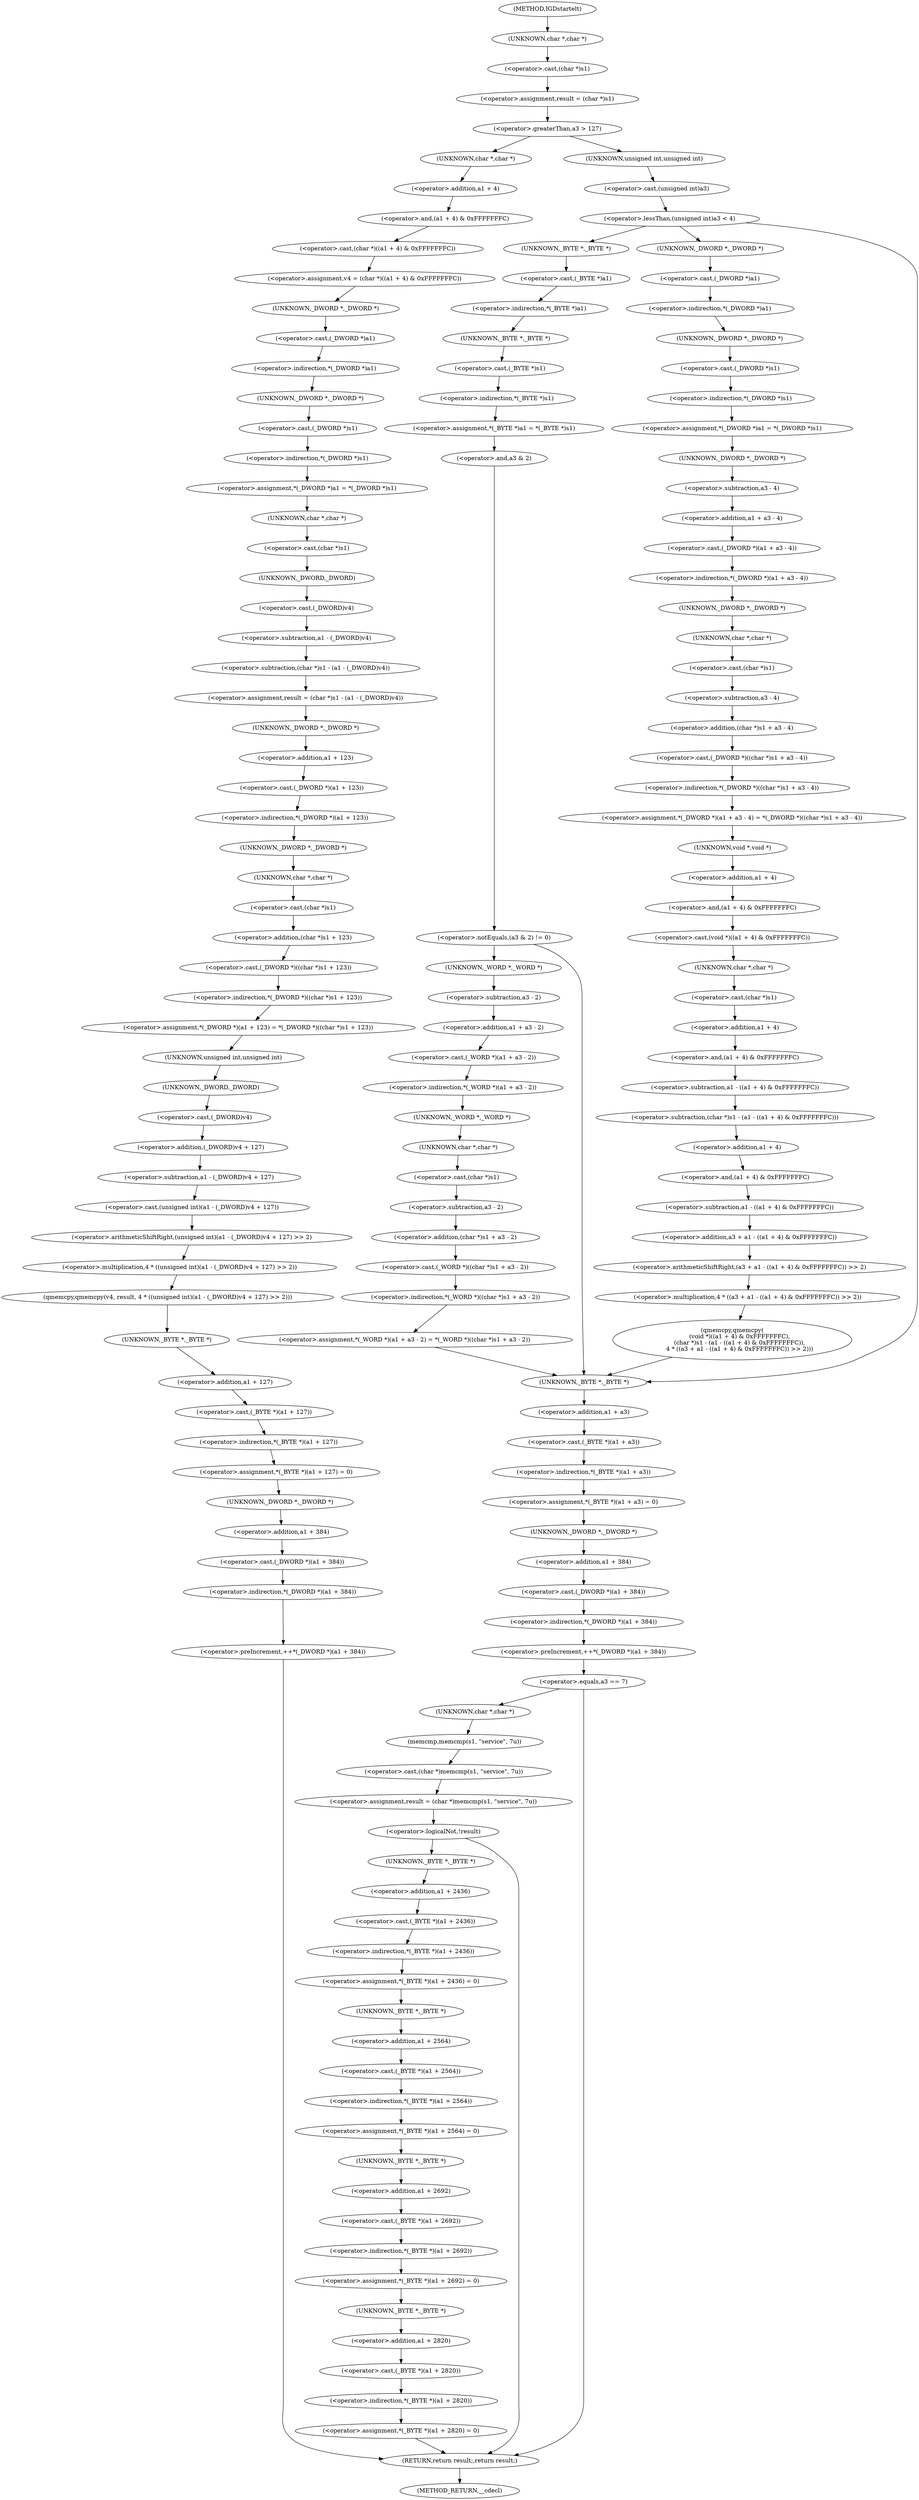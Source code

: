 digraph IGDstartelt {  
"1000110" [label = "(<operator>.assignment,result = (char *)s1)" ]
"1000112" [label = "(<operator>.cast,(char *)s1)" ]
"1000113" [label = "(UNKNOWN,char *,char *)" ]
"1000116" [label = "(<operator>.greaterThan,a3 > 127)" ]
"1000120" [label = "(<operator>.assignment,v4 = (char *)((a1 + 4) & 0xFFFFFFFC))" ]
"1000122" [label = "(<operator>.cast,(char *)((a1 + 4) & 0xFFFFFFFC))" ]
"1000123" [label = "(UNKNOWN,char *,char *)" ]
"1000124" [label = "(<operator>.and,(a1 + 4) & 0xFFFFFFFC)" ]
"1000125" [label = "(<operator>.addition,a1 + 4)" ]
"1000129" [label = "(<operator>.assignment,*(_DWORD *)a1 = *(_DWORD *)s1)" ]
"1000130" [label = "(<operator>.indirection,*(_DWORD *)a1)" ]
"1000131" [label = "(<operator>.cast,(_DWORD *)a1)" ]
"1000132" [label = "(UNKNOWN,_DWORD *,_DWORD *)" ]
"1000134" [label = "(<operator>.indirection,*(_DWORD *)s1)" ]
"1000135" [label = "(<operator>.cast,(_DWORD *)s1)" ]
"1000136" [label = "(UNKNOWN,_DWORD *,_DWORD *)" ]
"1000138" [label = "(<operator>.assignment,result = (char *)s1 - (a1 - (_DWORD)v4))" ]
"1000140" [label = "(<operator>.subtraction,(char *)s1 - (a1 - (_DWORD)v4))" ]
"1000141" [label = "(<operator>.cast,(char *)s1)" ]
"1000142" [label = "(UNKNOWN,char *,char *)" ]
"1000144" [label = "(<operator>.subtraction,a1 - (_DWORD)v4)" ]
"1000146" [label = "(<operator>.cast,(_DWORD)v4)" ]
"1000147" [label = "(UNKNOWN,_DWORD,_DWORD)" ]
"1000149" [label = "(<operator>.assignment,*(_DWORD *)(a1 + 123) = *(_DWORD *)((char *)s1 + 123))" ]
"1000150" [label = "(<operator>.indirection,*(_DWORD *)(a1 + 123))" ]
"1000151" [label = "(<operator>.cast,(_DWORD *)(a1 + 123))" ]
"1000152" [label = "(UNKNOWN,_DWORD *,_DWORD *)" ]
"1000153" [label = "(<operator>.addition,a1 + 123)" ]
"1000156" [label = "(<operator>.indirection,*(_DWORD *)((char *)s1 + 123))" ]
"1000157" [label = "(<operator>.cast,(_DWORD *)((char *)s1 + 123))" ]
"1000158" [label = "(UNKNOWN,_DWORD *,_DWORD *)" ]
"1000159" [label = "(<operator>.addition,(char *)s1 + 123)" ]
"1000160" [label = "(<operator>.cast,(char *)s1)" ]
"1000161" [label = "(UNKNOWN,char *,char *)" ]
"1000164" [label = "(qmemcpy,qmemcpy(v4, result, 4 * ((unsigned int)(a1 - (_DWORD)v4 + 127) >> 2)))" ]
"1000167" [label = "(<operator>.multiplication,4 * ((unsigned int)(a1 - (_DWORD)v4 + 127) >> 2))" ]
"1000169" [label = "(<operator>.arithmeticShiftRight,(unsigned int)(a1 - (_DWORD)v4 + 127) >> 2)" ]
"1000170" [label = "(<operator>.cast,(unsigned int)(a1 - (_DWORD)v4 + 127))" ]
"1000171" [label = "(UNKNOWN,unsigned int,unsigned int)" ]
"1000172" [label = "(<operator>.subtraction,a1 - (_DWORD)v4 + 127)" ]
"1000174" [label = "(<operator>.addition,(_DWORD)v4 + 127)" ]
"1000175" [label = "(<operator>.cast,(_DWORD)v4)" ]
"1000176" [label = "(UNKNOWN,_DWORD,_DWORD)" ]
"1000180" [label = "(<operator>.assignment,*(_BYTE *)(a1 + 127) = 0)" ]
"1000181" [label = "(<operator>.indirection,*(_BYTE *)(a1 + 127))" ]
"1000182" [label = "(<operator>.cast,(_BYTE *)(a1 + 127))" ]
"1000183" [label = "(UNKNOWN,_BYTE *,_BYTE *)" ]
"1000184" [label = "(<operator>.addition,a1 + 127)" ]
"1000188" [label = "(<operator>.preIncrement,++*(_DWORD *)(a1 + 384))" ]
"1000189" [label = "(<operator>.indirection,*(_DWORD *)(a1 + 384))" ]
"1000190" [label = "(<operator>.cast,(_DWORD *)(a1 + 384))" ]
"1000191" [label = "(UNKNOWN,_DWORD *,_DWORD *)" ]
"1000192" [label = "(<operator>.addition,a1 + 384)" ]
"1000198" [label = "(<operator>.lessThan,(unsigned int)a3 < 4)" ]
"1000199" [label = "(<operator>.cast,(unsigned int)a3)" ]
"1000200" [label = "(UNKNOWN,unsigned int,unsigned int)" ]
"1000207" [label = "(<operator>.assignment,*(_BYTE *)a1 = *(_BYTE *)s1)" ]
"1000208" [label = "(<operator>.indirection,*(_BYTE *)a1)" ]
"1000209" [label = "(<operator>.cast,(_BYTE *)a1)" ]
"1000210" [label = "(UNKNOWN,_BYTE *,_BYTE *)" ]
"1000212" [label = "(<operator>.indirection,*(_BYTE *)s1)" ]
"1000213" [label = "(<operator>.cast,(_BYTE *)s1)" ]
"1000214" [label = "(UNKNOWN,_BYTE *,_BYTE *)" ]
"1000217" [label = "(<operator>.notEquals,(a3 & 2) != 0)" ]
"1000218" [label = "(<operator>.and,a3 & 2)" ]
"1000222" [label = "(<operator>.assignment,*(_WORD *)(a1 + a3 - 2) = *(_WORD *)((char *)s1 + a3 - 2))" ]
"1000223" [label = "(<operator>.indirection,*(_WORD *)(a1 + a3 - 2))" ]
"1000224" [label = "(<operator>.cast,(_WORD *)(a1 + a3 - 2))" ]
"1000225" [label = "(UNKNOWN,_WORD *,_WORD *)" ]
"1000226" [label = "(<operator>.addition,a1 + a3 - 2)" ]
"1000228" [label = "(<operator>.subtraction,a3 - 2)" ]
"1000231" [label = "(<operator>.indirection,*(_WORD *)((char *)s1 + a3 - 2))" ]
"1000232" [label = "(<operator>.cast,(_WORD *)((char *)s1 + a3 - 2))" ]
"1000233" [label = "(UNKNOWN,_WORD *,_WORD *)" ]
"1000234" [label = "(<operator>.addition,(char *)s1 + a3 - 2)" ]
"1000235" [label = "(<operator>.cast,(char *)s1)" ]
"1000236" [label = "(UNKNOWN,char *,char *)" ]
"1000238" [label = "(<operator>.subtraction,a3 - 2)" ]
"1000243" [label = "(<operator>.assignment,*(_DWORD *)a1 = *(_DWORD *)s1)" ]
"1000244" [label = "(<operator>.indirection,*(_DWORD *)a1)" ]
"1000245" [label = "(<operator>.cast,(_DWORD *)a1)" ]
"1000246" [label = "(UNKNOWN,_DWORD *,_DWORD *)" ]
"1000248" [label = "(<operator>.indirection,*(_DWORD *)s1)" ]
"1000249" [label = "(<operator>.cast,(_DWORD *)s1)" ]
"1000250" [label = "(UNKNOWN,_DWORD *,_DWORD *)" ]
"1000252" [label = "(<operator>.assignment,*(_DWORD *)(a1 + a3 - 4) = *(_DWORD *)((char *)s1 + a3 - 4))" ]
"1000253" [label = "(<operator>.indirection,*(_DWORD *)(a1 + a3 - 4))" ]
"1000254" [label = "(<operator>.cast,(_DWORD *)(a1 + a3 - 4))" ]
"1000255" [label = "(UNKNOWN,_DWORD *,_DWORD *)" ]
"1000256" [label = "(<operator>.addition,a1 + a3 - 4)" ]
"1000258" [label = "(<operator>.subtraction,a3 - 4)" ]
"1000261" [label = "(<operator>.indirection,*(_DWORD *)((char *)s1 + a3 - 4))" ]
"1000262" [label = "(<operator>.cast,(_DWORD *)((char *)s1 + a3 - 4))" ]
"1000263" [label = "(UNKNOWN,_DWORD *,_DWORD *)" ]
"1000264" [label = "(<operator>.addition,(char *)s1 + a3 - 4)" ]
"1000265" [label = "(<operator>.cast,(char *)s1)" ]
"1000266" [label = "(UNKNOWN,char *,char *)" ]
"1000268" [label = "(<operator>.subtraction,a3 - 4)" ]
"1000271" [label = "(qmemcpy,qmemcpy(\n        (void *)((a1 + 4) & 0xFFFFFFFC),\n        (char *)s1 - (a1 - ((a1 + 4) & 0xFFFFFFFC)),\n        4 * ((a3 + a1 - ((a1 + 4) & 0xFFFFFFFC)) >> 2)))" ]
"1000272" [label = "(<operator>.cast,(void *)((a1 + 4) & 0xFFFFFFFC))" ]
"1000273" [label = "(UNKNOWN,void *,void *)" ]
"1000274" [label = "(<operator>.and,(a1 + 4) & 0xFFFFFFFC)" ]
"1000275" [label = "(<operator>.addition,a1 + 4)" ]
"1000279" [label = "(<operator>.subtraction,(char *)s1 - (a1 - ((a1 + 4) & 0xFFFFFFFC)))" ]
"1000280" [label = "(<operator>.cast,(char *)s1)" ]
"1000281" [label = "(UNKNOWN,char *,char *)" ]
"1000283" [label = "(<operator>.subtraction,a1 - ((a1 + 4) & 0xFFFFFFFC))" ]
"1000285" [label = "(<operator>.and,(a1 + 4) & 0xFFFFFFFC)" ]
"1000286" [label = "(<operator>.addition,a1 + 4)" ]
"1000290" [label = "(<operator>.multiplication,4 * ((a3 + a1 - ((a1 + 4) & 0xFFFFFFFC)) >> 2))" ]
"1000292" [label = "(<operator>.arithmeticShiftRight,(a3 + a1 - ((a1 + 4) & 0xFFFFFFFC)) >> 2)" ]
"1000293" [label = "(<operator>.addition,a3 + a1 - ((a1 + 4) & 0xFFFFFFFC))" ]
"1000295" [label = "(<operator>.subtraction,a1 - ((a1 + 4) & 0xFFFFFFFC))" ]
"1000297" [label = "(<operator>.and,(a1 + 4) & 0xFFFFFFFC)" ]
"1000298" [label = "(<operator>.addition,a1 + 4)" ]
"1000303" [label = "(<operator>.assignment,*(_BYTE *)(a1 + a3) = 0)" ]
"1000304" [label = "(<operator>.indirection,*(_BYTE *)(a1 + a3))" ]
"1000305" [label = "(<operator>.cast,(_BYTE *)(a1 + a3))" ]
"1000306" [label = "(UNKNOWN,_BYTE *,_BYTE *)" ]
"1000307" [label = "(<operator>.addition,a1 + a3)" ]
"1000311" [label = "(<operator>.preIncrement,++*(_DWORD *)(a1 + 384))" ]
"1000312" [label = "(<operator>.indirection,*(_DWORD *)(a1 + 384))" ]
"1000313" [label = "(<operator>.cast,(_DWORD *)(a1 + 384))" ]
"1000314" [label = "(UNKNOWN,_DWORD *,_DWORD *)" ]
"1000315" [label = "(<operator>.addition,a1 + 384)" ]
"1000319" [label = "(<operator>.equals,a3 == 7)" ]
"1000323" [label = "(<operator>.assignment,result = (char *)memcmp(s1, \"service\", 7u))" ]
"1000325" [label = "(<operator>.cast,(char *)memcmp(s1, \"service\", 7u))" ]
"1000326" [label = "(UNKNOWN,char *,char *)" ]
"1000327" [label = "(memcmp,memcmp(s1, \"service\", 7u))" ]
"1000332" [label = "(<operator>.logicalNot,!result)" ]
"1000335" [label = "(<operator>.assignment,*(_BYTE *)(a1 + 2436) = 0)" ]
"1000336" [label = "(<operator>.indirection,*(_BYTE *)(a1 + 2436))" ]
"1000337" [label = "(<operator>.cast,(_BYTE *)(a1 + 2436))" ]
"1000338" [label = "(UNKNOWN,_BYTE *,_BYTE *)" ]
"1000339" [label = "(<operator>.addition,a1 + 2436)" ]
"1000343" [label = "(<operator>.assignment,*(_BYTE *)(a1 + 2564) = 0)" ]
"1000344" [label = "(<operator>.indirection,*(_BYTE *)(a1 + 2564))" ]
"1000345" [label = "(<operator>.cast,(_BYTE *)(a1 + 2564))" ]
"1000346" [label = "(UNKNOWN,_BYTE *,_BYTE *)" ]
"1000347" [label = "(<operator>.addition,a1 + 2564)" ]
"1000351" [label = "(<operator>.assignment,*(_BYTE *)(a1 + 2692) = 0)" ]
"1000352" [label = "(<operator>.indirection,*(_BYTE *)(a1 + 2692))" ]
"1000353" [label = "(<operator>.cast,(_BYTE *)(a1 + 2692))" ]
"1000354" [label = "(UNKNOWN,_BYTE *,_BYTE *)" ]
"1000355" [label = "(<operator>.addition,a1 + 2692)" ]
"1000359" [label = "(<operator>.assignment,*(_BYTE *)(a1 + 2820) = 0)" ]
"1000360" [label = "(<operator>.indirection,*(_BYTE *)(a1 + 2820))" ]
"1000361" [label = "(<operator>.cast,(_BYTE *)(a1 + 2820))" ]
"1000362" [label = "(UNKNOWN,_BYTE *,_BYTE *)" ]
"1000363" [label = "(<operator>.addition,a1 + 2820)" ]
"1000367" [label = "(RETURN,return result;,return result;)" ]
"1000103" [label = "(METHOD,IGDstartelt)" ]
"1000369" [label = "(METHOD_RETURN,__cdecl)" ]
  "1000110" -> "1000116" 
  "1000112" -> "1000110" 
  "1000113" -> "1000112" 
  "1000116" -> "1000200" 
  "1000116" -> "1000123" 
  "1000120" -> "1000132" 
  "1000122" -> "1000120" 
  "1000123" -> "1000125" 
  "1000124" -> "1000122" 
  "1000125" -> "1000124" 
  "1000129" -> "1000142" 
  "1000130" -> "1000136" 
  "1000131" -> "1000130" 
  "1000132" -> "1000131" 
  "1000134" -> "1000129" 
  "1000135" -> "1000134" 
  "1000136" -> "1000135" 
  "1000138" -> "1000152" 
  "1000140" -> "1000138" 
  "1000141" -> "1000147" 
  "1000142" -> "1000141" 
  "1000144" -> "1000140" 
  "1000146" -> "1000144" 
  "1000147" -> "1000146" 
  "1000149" -> "1000171" 
  "1000150" -> "1000158" 
  "1000151" -> "1000150" 
  "1000152" -> "1000153" 
  "1000153" -> "1000151" 
  "1000156" -> "1000149" 
  "1000157" -> "1000156" 
  "1000158" -> "1000161" 
  "1000159" -> "1000157" 
  "1000160" -> "1000159" 
  "1000161" -> "1000160" 
  "1000164" -> "1000183" 
  "1000167" -> "1000164" 
  "1000169" -> "1000167" 
  "1000170" -> "1000169" 
  "1000171" -> "1000176" 
  "1000172" -> "1000170" 
  "1000174" -> "1000172" 
  "1000175" -> "1000174" 
  "1000176" -> "1000175" 
  "1000180" -> "1000191" 
  "1000181" -> "1000180" 
  "1000182" -> "1000181" 
  "1000183" -> "1000184" 
  "1000184" -> "1000182" 
  "1000188" -> "1000367" 
  "1000189" -> "1000188" 
  "1000190" -> "1000189" 
  "1000191" -> "1000192" 
  "1000192" -> "1000190" 
  "1000198" -> "1000246" 
  "1000198" -> "1000210" 
  "1000198" -> "1000306" 
  "1000199" -> "1000198" 
  "1000200" -> "1000199" 
  "1000207" -> "1000218" 
  "1000208" -> "1000214" 
  "1000209" -> "1000208" 
  "1000210" -> "1000209" 
  "1000212" -> "1000207" 
  "1000213" -> "1000212" 
  "1000214" -> "1000213" 
  "1000217" -> "1000225" 
  "1000217" -> "1000306" 
  "1000218" -> "1000217" 
  "1000222" -> "1000306" 
  "1000223" -> "1000233" 
  "1000224" -> "1000223" 
  "1000225" -> "1000228" 
  "1000226" -> "1000224" 
  "1000228" -> "1000226" 
  "1000231" -> "1000222" 
  "1000232" -> "1000231" 
  "1000233" -> "1000236" 
  "1000234" -> "1000232" 
  "1000235" -> "1000238" 
  "1000236" -> "1000235" 
  "1000238" -> "1000234" 
  "1000243" -> "1000255" 
  "1000244" -> "1000250" 
  "1000245" -> "1000244" 
  "1000246" -> "1000245" 
  "1000248" -> "1000243" 
  "1000249" -> "1000248" 
  "1000250" -> "1000249" 
  "1000252" -> "1000273" 
  "1000253" -> "1000263" 
  "1000254" -> "1000253" 
  "1000255" -> "1000258" 
  "1000256" -> "1000254" 
  "1000258" -> "1000256" 
  "1000261" -> "1000252" 
  "1000262" -> "1000261" 
  "1000263" -> "1000266" 
  "1000264" -> "1000262" 
  "1000265" -> "1000268" 
  "1000266" -> "1000265" 
  "1000268" -> "1000264" 
  "1000271" -> "1000306" 
  "1000272" -> "1000281" 
  "1000273" -> "1000275" 
  "1000274" -> "1000272" 
  "1000275" -> "1000274" 
  "1000279" -> "1000298" 
  "1000280" -> "1000286" 
  "1000281" -> "1000280" 
  "1000283" -> "1000279" 
  "1000285" -> "1000283" 
  "1000286" -> "1000285" 
  "1000290" -> "1000271" 
  "1000292" -> "1000290" 
  "1000293" -> "1000292" 
  "1000295" -> "1000293" 
  "1000297" -> "1000295" 
  "1000298" -> "1000297" 
  "1000303" -> "1000314" 
  "1000304" -> "1000303" 
  "1000305" -> "1000304" 
  "1000306" -> "1000307" 
  "1000307" -> "1000305" 
  "1000311" -> "1000319" 
  "1000312" -> "1000311" 
  "1000313" -> "1000312" 
  "1000314" -> "1000315" 
  "1000315" -> "1000313" 
  "1000319" -> "1000326" 
  "1000319" -> "1000367" 
  "1000323" -> "1000332" 
  "1000325" -> "1000323" 
  "1000326" -> "1000327" 
  "1000327" -> "1000325" 
  "1000332" -> "1000338" 
  "1000332" -> "1000367" 
  "1000335" -> "1000346" 
  "1000336" -> "1000335" 
  "1000337" -> "1000336" 
  "1000338" -> "1000339" 
  "1000339" -> "1000337" 
  "1000343" -> "1000354" 
  "1000344" -> "1000343" 
  "1000345" -> "1000344" 
  "1000346" -> "1000347" 
  "1000347" -> "1000345" 
  "1000351" -> "1000362" 
  "1000352" -> "1000351" 
  "1000353" -> "1000352" 
  "1000354" -> "1000355" 
  "1000355" -> "1000353" 
  "1000359" -> "1000367" 
  "1000360" -> "1000359" 
  "1000361" -> "1000360" 
  "1000362" -> "1000363" 
  "1000363" -> "1000361" 
  "1000367" -> "1000369" 
  "1000103" -> "1000113" 
}
